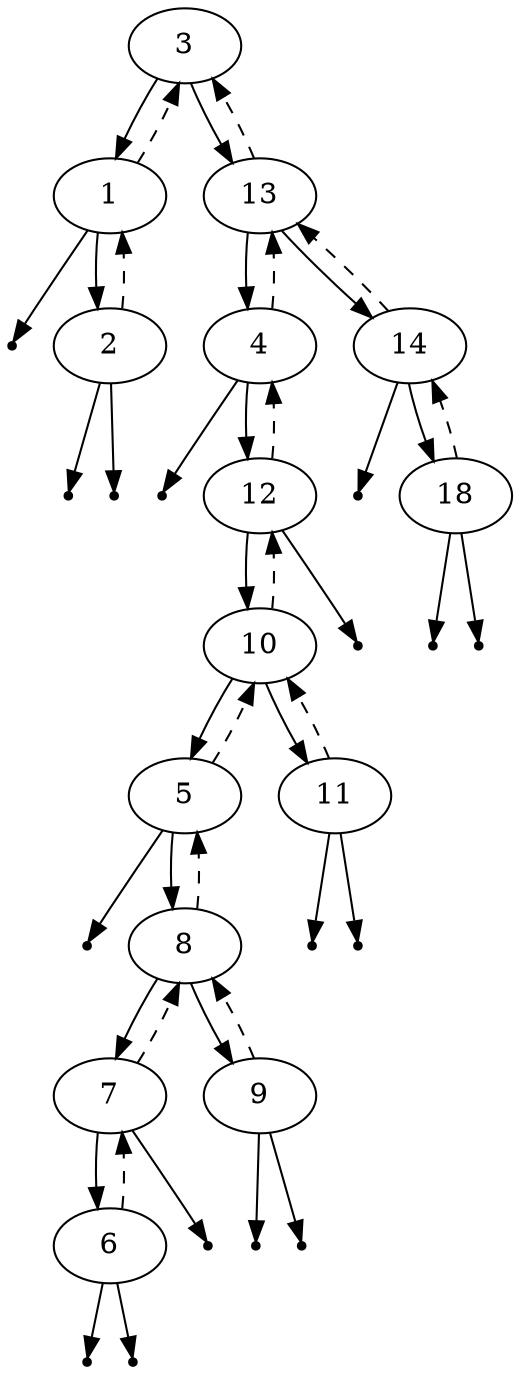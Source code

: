 digraph BST {
	 3 -> 1;
	 3 -> 13;
	 13 -> 3 [style=dashed];
	 13 -> 4;
	 13 -> 14;
	 14 -> 13 [style=dashed];
	 null0 [shape=point];
	 14 -> null0;
	 14 -> 18;
	 18 -> 14 [style=dashed];
	 null1 [shape=point];
	 18 -> null1;
	 null2 [shape=point];
	 18 -> null2;
	 4 -> 13 [style=dashed];
	 null3 [shape=point];
	 4 -> null3;
	 4 -> 12;
	 12 -> 4 [style=dashed];
	 12 -> 10;
	 null4 [shape=point];
	 12 -> null4;
	 10 -> 12 [style=dashed];
	 10 -> 5;
	 10 -> 11;
	 11 -> 10 [style=dashed];
	 null5 [shape=point];
	 11 -> null5;
	 null6 [shape=point];
	 11 -> null6;
	 5 -> 10 [style=dashed];
	 null7 [shape=point];
	 5 -> null7;
	 5 -> 8;
	 8 -> 5 [style=dashed];
	 8 -> 7;
	 8 -> 9;
	 9 -> 8 [style=dashed];
	 null8 [shape=point];
	 9 -> null8;
	 null9 [shape=point];
	 9 -> null9;
	 7 -> 8 [style=dashed];
	 7 -> 6;
	 null10 [shape=point];
	 7 -> null10;
	 6 -> 7 [style=dashed];
	 null11 [shape=point];
	 6 -> null11;
	 null12 [shape=point];
	 6 -> null12;
	 1 -> 3 [style=dashed];
	 null13 [shape=point];
	 1 -> null13;
	 1 -> 2;
	 2 -> 1 [style=dashed];
	 null14 [shape=point];
	 2 -> null14;
	 null15 [shape=point];
	 2 -> null15;
}
